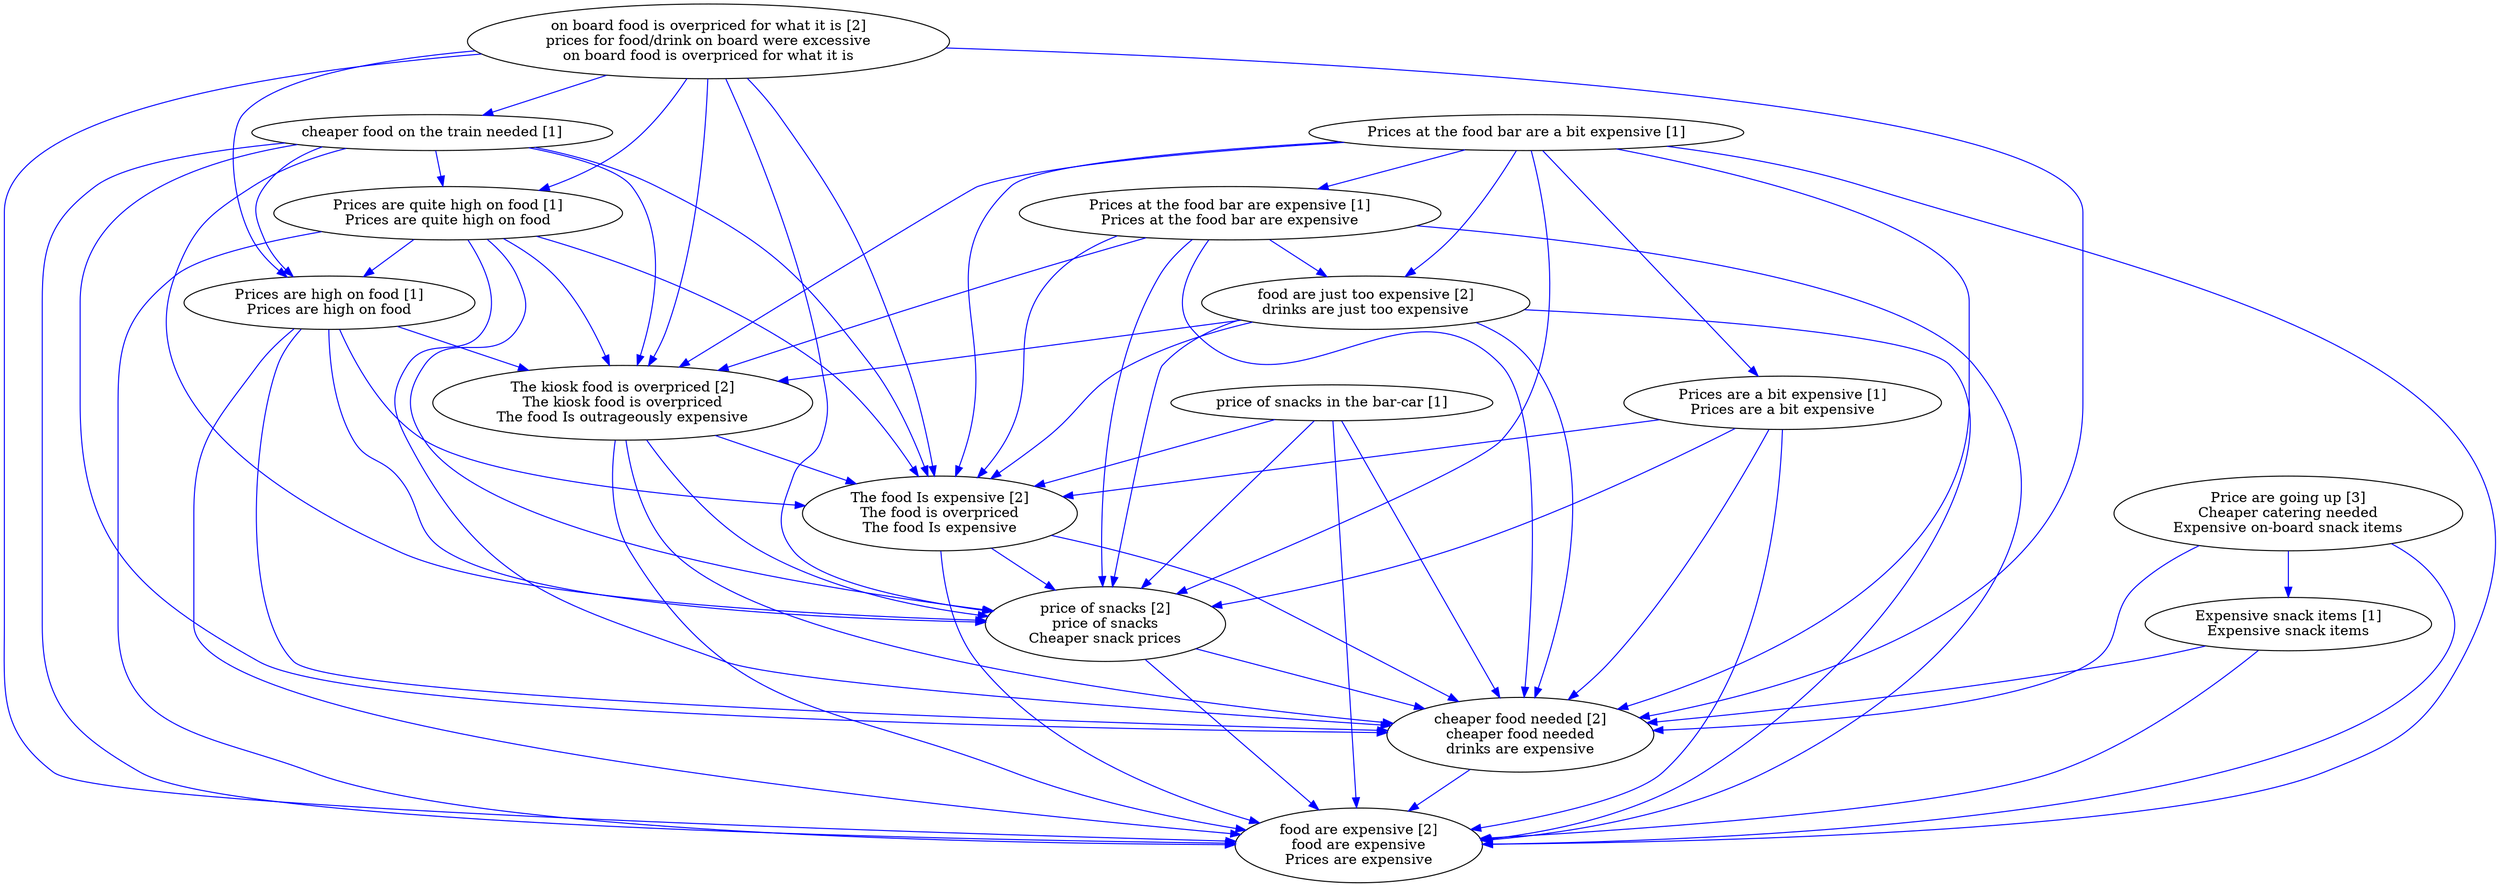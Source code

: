 digraph collapsedGraph {
"price of snacks [2]\nprice of snacks\nCheaper snack prices""food are expensive [2]\nfood are expensive\nPrices are expensive""The food Is expensive [2]\nThe food is overpriced\nThe food Is expensive""cheaper food needed [2]\ncheaper food needed\ndrinks are expensive""food are just too expensive [2]\ndrinks are just too expensive""on board food is overpriced for what it is [2]\nprices for food/drink on board were excessive\non board food is overpriced for what it is""Price are going up [3]\nCheaper catering needed\nExpensive on-board snack items""The kiosk food is overpriced [2]\nThe kiosk food is overpriced\nThe food Is outrageously expensive""Expensive snack items [1]\nExpensive snack items""Prices are quite high on food [1]\nPrices are quite high on food""Prices are high on food [1]\nPrices are high on food""Prices at the food bar are a bit expensive [1]""Prices at the food bar are expensive [1]\nPrices at the food bar are expensive""Prices are a bit expensive [1]\nPrices are a bit expensive""cheaper food on the train needed [1]""price of snacks in the bar-car [1]""The kiosk food is overpriced [2]\nThe kiosk food is overpriced\nThe food Is outrageously expensive" -> "The food Is expensive [2]\nThe food is overpriced\nThe food Is expensive" [color=blue]
"The kiosk food is overpriced [2]\nThe kiosk food is overpriced\nThe food Is outrageously expensive" -> "cheaper food needed [2]\ncheaper food needed\ndrinks are expensive" [color=blue]
"on board food is overpriced for what it is [2]\nprices for food/drink on board were excessive\non board food is overpriced for what it is" -> "The kiosk food is overpriced [2]\nThe kiosk food is overpriced\nThe food Is outrageously expensive" [color=blue]
"price of snacks [2]\nprice of snacks\nCheaper snack prices" -> "food are expensive [2]\nfood are expensive\nPrices are expensive" [color=blue]
"Prices are quite high on food [1]\nPrices are quite high on food" -> "The kiosk food is overpriced [2]\nThe kiosk food is overpriced\nThe food Is outrageously expensive" [color=blue]
"Prices are quite high on food [1]\nPrices are quite high on food" -> "food are expensive [2]\nfood are expensive\nPrices are expensive" [color=blue]
"The kiosk food is overpriced [2]\nThe kiosk food is overpriced\nThe food Is outrageously expensive" -> "food are expensive [2]\nfood are expensive\nPrices are expensive" [color=blue]
"Prices are quite high on food [1]\nPrices are quite high on food" -> "cheaper food needed [2]\ncheaper food needed\ndrinks are expensive" [color=blue]
"cheaper food on the train needed [1]" -> "The food Is expensive [2]\nThe food is overpriced\nThe food Is expensive" [color=blue]
"Prices are quite high on food [1]\nPrices are quite high on food" -> "The food Is expensive [2]\nThe food is overpriced\nThe food Is expensive" [color=blue]
"Prices are quite high on food [1]\nPrices are quite high on food" -> "price of snacks [2]\nprice of snacks\nCheaper snack prices" [color=blue]
"cheaper food on the train needed [1]" -> "price of snacks [2]\nprice of snacks\nCheaper snack prices" [color=blue]
"price of snacks [2]\nprice of snacks\nCheaper snack prices" -> "cheaper food needed [2]\ncheaper food needed\ndrinks are expensive" [color=blue]
"cheaper food on the train needed [1]" -> "The kiosk food is overpriced [2]\nThe kiosk food is overpriced\nThe food Is outrageously expensive" [color=blue]
"Prices are a bit expensive [1]\nPrices are a bit expensive" -> "food are expensive [2]\nfood are expensive\nPrices are expensive" [color=blue]
"The kiosk food is overpriced [2]\nThe kiosk food is overpriced\nThe food Is outrageously expensive" -> "price of snacks [2]\nprice of snacks\nCheaper snack prices" [color=blue]
"Price are going up [3]\nCheaper catering needed\nExpensive on-board snack items" -> "Expensive snack items [1]\nExpensive snack items" [color=blue]
"The food Is expensive [2]\nThe food is overpriced\nThe food Is expensive" -> "food are expensive [2]\nfood are expensive\nPrices are expensive" [color=blue]
"on board food is overpriced for what it is [2]\nprices for food/drink on board were excessive\non board food is overpriced for what it is" -> "Prices are quite high on food [1]\nPrices are quite high on food" [color=blue]
"on board food is overpriced for what it is [2]\nprices for food/drink on board were excessive\non board food is overpriced for what it is" -> "The food Is expensive [2]\nThe food is overpriced\nThe food Is expensive" [color=blue]
"Prices are a bit expensive [1]\nPrices are a bit expensive" -> "The food Is expensive [2]\nThe food is overpriced\nThe food Is expensive" [color=blue]
"Prices are a bit expensive [1]\nPrices are a bit expensive" -> "price of snacks [2]\nprice of snacks\nCheaper snack prices" [color=blue]
"The food Is expensive [2]\nThe food is overpriced\nThe food Is expensive" -> "cheaper food needed [2]\ncheaper food needed\ndrinks are expensive" [color=blue]
"on board food is overpriced for what it is [2]\nprices for food/drink on board were excessive\non board food is overpriced for what it is" -> "cheaper food needed [2]\ncheaper food needed\ndrinks are expensive" [color=blue]
"price of snacks in the bar-car [1]" -> "cheaper food needed [2]\ncheaper food needed\ndrinks are expensive" [color=blue]
"Prices at the food bar are expensive [1]\nPrices at the food bar are expensive" -> "price of snacks [2]\nprice of snacks\nCheaper snack prices" [color=blue]
"Prices at the food bar are expensive [1]\nPrices at the food bar are expensive" -> "cheaper food needed [2]\ncheaper food needed\ndrinks are expensive" [color=blue]
"Price are going up [3]\nCheaper catering needed\nExpensive on-board snack items" -> "cheaper food needed [2]\ncheaper food needed\ndrinks are expensive" [color=blue]
"Prices at the food bar are expensive [1]\nPrices at the food bar are expensive" -> "The kiosk food is overpriced [2]\nThe kiosk food is overpriced\nThe food Is outrageously expensive" [color=blue]
"price of snacks in the bar-car [1]" -> "The food Is expensive [2]\nThe food is overpriced\nThe food Is expensive" [color=blue]
"price of snacks in the bar-car [1]" -> "price of snacks [2]\nprice of snacks\nCheaper snack prices" [color=blue]
"Price are going up [3]\nCheaper catering needed\nExpensive on-board snack items" -> "food are expensive [2]\nfood are expensive\nPrices are expensive" [color=blue]
"food are just too expensive [2]\ndrinks are just too expensive" -> "price of snacks [2]\nprice of snacks\nCheaper snack prices" [color=blue]
"Prices at the food bar are expensive [1]\nPrices at the food bar are expensive" -> "The food Is expensive [2]\nThe food is overpriced\nThe food Is expensive" [color=blue]
"Prices at the food bar are expensive [1]\nPrices at the food bar are expensive" -> "food are just too expensive [2]\ndrinks are just too expensive" [color=blue]
"Prices at the food bar are expensive [1]\nPrices at the food bar are expensive" -> "food are expensive [2]\nfood are expensive\nPrices are expensive" [color=blue]
"Prices at the food bar are a bit expensive [1]" -> "price of snacks [2]\nprice of snacks\nCheaper snack prices" [color=blue]
"food are just too expensive [2]\ndrinks are just too expensive" -> "The food Is expensive [2]\nThe food is overpriced\nThe food Is expensive" [color=blue]
"Prices at the food bar are a bit expensive [1]" -> "food are expensive [2]\nfood are expensive\nPrices are expensive" [color=blue]
"Prices at the food bar are a bit expensive [1]" -> "The food Is expensive [2]\nThe food is overpriced\nThe food Is expensive" [color=blue]
"Prices at the food bar are a bit expensive [1]" -> "food are just too expensive [2]\ndrinks are just too expensive" [color=blue]
"on board food is overpriced for what it is [2]\nprices for food/drink on board were excessive\non board food is overpriced for what it is" -> "Prices are high on food [1]\nPrices are high on food" [color=blue]
"on board food is overpriced for what it is [2]\nprices for food/drink on board were excessive\non board food is overpriced for what it is" -> "cheaper food on the train needed [1]" [color=blue]
"The food Is expensive [2]\nThe food is overpriced\nThe food Is expensive" -> "price of snacks [2]\nprice of snacks\nCheaper snack prices" [color=blue]
"cheaper food on the train needed [1]" -> "cheaper food needed [2]\ncheaper food needed\ndrinks are expensive" [color=blue]
"food are just too expensive [2]\ndrinks are just too expensive" -> "food are expensive [2]\nfood are expensive\nPrices are expensive" [color=blue]
"food are just too expensive [2]\ndrinks are just too expensive" -> "The kiosk food is overpriced [2]\nThe kiosk food is overpriced\nThe food Is outrageously expensive" [color=blue]
"cheaper food on the train needed [1]" -> "food are expensive [2]\nfood are expensive\nPrices are expensive" [color=blue]
"cheaper food needed [2]\ncheaper food needed\ndrinks are expensive" -> "food are expensive [2]\nfood are expensive\nPrices are expensive" [color=blue]
"food are just too expensive [2]\ndrinks are just too expensive" -> "cheaper food needed [2]\ncheaper food needed\ndrinks are expensive" [color=blue]
"cheaper food on the train needed [1]" -> "Prices are quite high on food [1]\nPrices are quite high on food" [color=blue]
"cheaper food on the train needed [1]" -> "Prices are high on food [1]\nPrices are high on food" [color=blue]
"Prices are a bit expensive [1]\nPrices are a bit expensive" -> "cheaper food needed [2]\ncheaper food needed\ndrinks are expensive" [color=blue]
"Prices at the food bar are a bit expensive [1]" -> "cheaper food needed [2]\ncheaper food needed\ndrinks are expensive" [color=blue]
"Prices are high on food [1]\nPrices are high on food" -> "The food Is expensive [2]\nThe food is overpriced\nThe food Is expensive" [color=blue]
"Prices are high on food [1]\nPrices are high on food" -> "The kiosk food is overpriced [2]\nThe kiosk food is overpriced\nThe food Is outrageously expensive" [color=blue]
"Prices are high on food [1]\nPrices are high on food" -> "food are expensive [2]\nfood are expensive\nPrices are expensive" [color=blue]
"on board food is overpriced for what it is [2]\nprices for food/drink on board were excessive\non board food is overpriced for what it is" -> "food are expensive [2]\nfood are expensive\nPrices are expensive" [color=blue]
"Prices are high on food [1]\nPrices are high on food" -> "cheaper food needed [2]\ncheaper food needed\ndrinks are expensive" [color=blue]
"on board food is overpriced for what it is [2]\nprices for food/drink on board were excessive\non board food is overpriced for what it is" -> "price of snacks [2]\nprice of snacks\nCheaper snack prices" [color=blue]
"Prices at the food bar are a bit expensive [1]" -> "The kiosk food is overpriced [2]\nThe kiosk food is overpriced\nThe food Is outrageously expensive" [color=blue]
"Prices are high on food [1]\nPrices are high on food" -> "price of snacks [2]\nprice of snacks\nCheaper snack prices" [color=blue]
"Expensive snack items [1]\nExpensive snack items" -> "cheaper food needed [2]\ncheaper food needed\ndrinks are expensive" [color=blue]
"Expensive snack items [1]\nExpensive snack items" -> "food are expensive [2]\nfood are expensive\nPrices are expensive" [color=blue]
"price of snacks in the bar-car [1]" -> "food are expensive [2]\nfood are expensive\nPrices are expensive" [color=blue]
"Prices are quite high on food [1]\nPrices are quite high on food" -> "Prices are high on food [1]\nPrices are high on food" [color=blue]
"Prices at the food bar are a bit expensive [1]" -> "Prices at the food bar are expensive [1]\nPrices at the food bar are expensive" [color=blue]
"Prices at the food bar are a bit expensive [1]" -> "Prices are a bit expensive [1]\nPrices are a bit expensive" [color=blue]
}